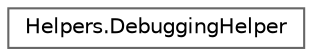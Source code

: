 digraph "Graphical Class Hierarchy"
{
 // LATEX_PDF_SIZE
  bgcolor="transparent";
  edge [fontname=Helvetica,fontsize=10,labelfontname=Helvetica,labelfontsize=10];
  node [fontname=Helvetica,fontsize=10,shape=box,height=0.2,width=0.4];
  rankdir="LR";
  Node0 [id="Node000000",label="Helpers.DebuggingHelper",height=0.2,width=0.4,color="grey40", fillcolor="white", style="filled",URL="$class_helpers_1_1_debugging_helper.html",tooltip=" "];
}
